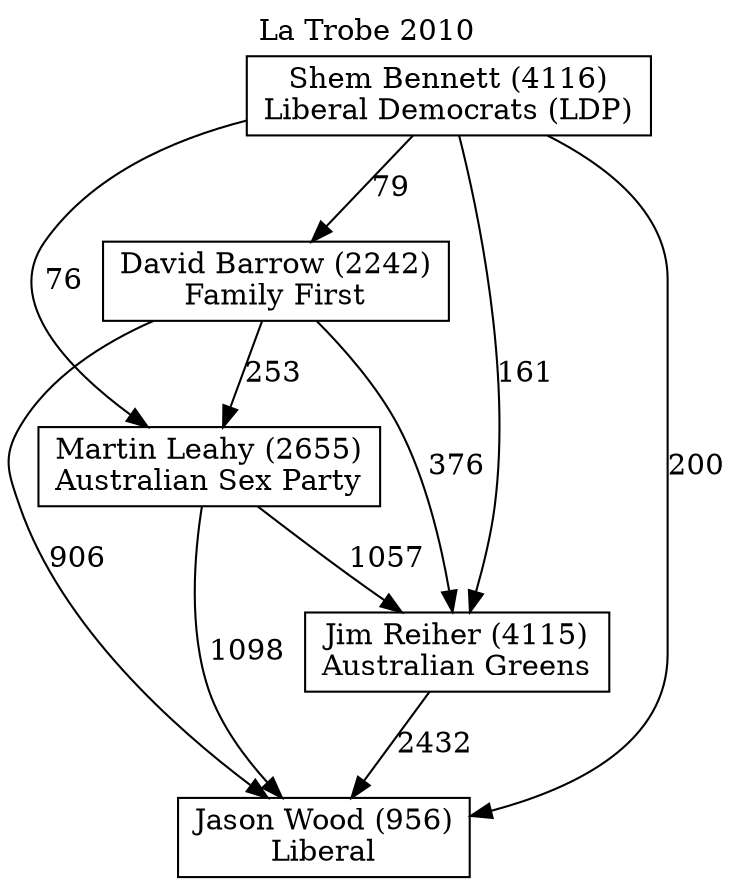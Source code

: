 // House preference flow
digraph "Jason Wood (956)_La Trobe_2010" {
	graph [label="La Trobe 2010" labelloc=t mclimit=10]
	node [shape=box]
	"Jason Wood (956)" [label="Jason Wood (956)
Liberal"]
	"Jim Reiher (4115)" [label="Jim Reiher (4115)
Australian Greens"]
	"Martin Leahy (2655)" [label="Martin Leahy (2655)
Australian Sex Party"]
	"David Barrow (2242)" [label="David Barrow (2242)
Family First"]
	"Shem Bennett (4116)" [label="Shem Bennett (4116)
Liberal Democrats (LDP)"]
	"Jim Reiher (4115)" -> "Jason Wood (956)" [label=2432]
	"Martin Leahy (2655)" -> "Jim Reiher (4115)" [label=1057]
	"David Barrow (2242)" -> "Martin Leahy (2655)" [label=253]
	"Shem Bennett (4116)" -> "David Barrow (2242)" [label=79]
	"Martin Leahy (2655)" -> "Jason Wood (956)" [label=1098]
	"David Barrow (2242)" -> "Jason Wood (956)" [label=906]
	"Shem Bennett (4116)" -> "Jason Wood (956)" [label=200]
	"Shem Bennett (4116)" -> "Martin Leahy (2655)" [label=76]
	"David Barrow (2242)" -> "Jim Reiher (4115)" [label=376]
	"Shem Bennett (4116)" -> "Jim Reiher (4115)" [label=161]
}
